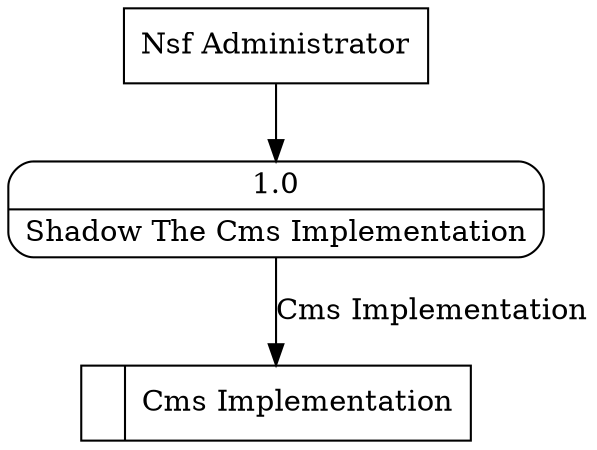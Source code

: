 digraph dfd2{ 
node[shape=record]
200 [label="<f0>  |<f1> Cms Implementation " ];
201 [label="Nsf Administrator" shape=box];
202 [label="{<f0> 1.0|<f1> Shadow The Cms Implementation }" shape=Mrecord];
201 -> 202
202 -> 200 [label="Cms Implementation"]
}